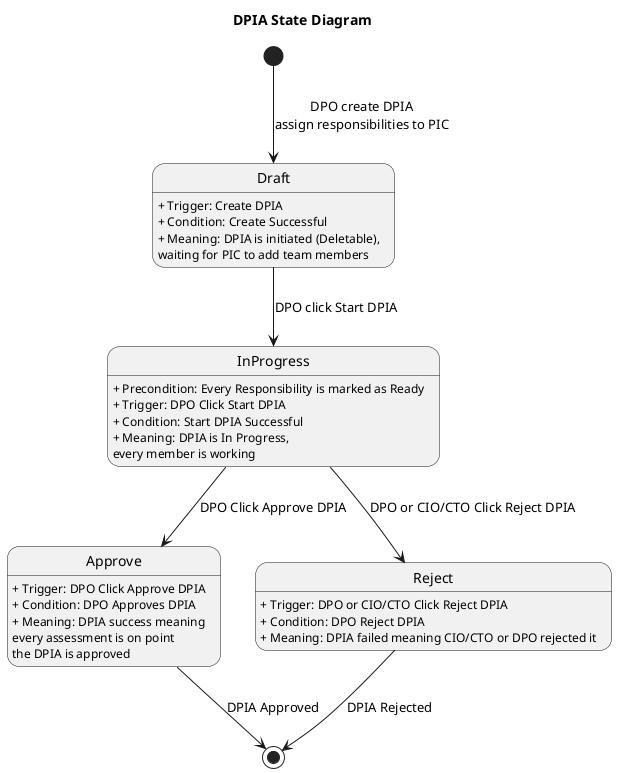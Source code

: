 @startuml
title DPIA State Diagram

[*] --> Draft : DPO create DPIA\nassign responsibilities to PIC
Draft --> InProgress : DPO click Start DPIA
InProgress --> Approve : DPO Click Approve DPIA
InProgress --> Reject : DPO or CIO/CTO Click Reject DPIA

Approve --> [*] : DPIA Approved
Reject --> [*] : DPIA Rejected

Draft : + Trigger: Create DPIA
Draft : + Condition: Create Successful
Draft : + Meaning: DPIA is initiated (Deletable),\nwaiting for PIC to add team members

InProgress : + Precondition: Every Responsibility is marked as Ready
InProgress : + Trigger: DPO Click Start DPIA
InProgress : + Condition: Start DPIA Successful
InProgress : + Meaning: DPIA is In Progress,\nevery member is working

Approve : + Trigger: DPO Click Approve DPIA
Approve : + Condition: DPO Approves DPIA
Approve : + Meaning: DPIA success meaning\nevery assessment is on point\nthe DPIA is approved

Reject : + Trigger: DPO or CIO/CTO Click Reject DPIA
Reject : + Condition: DPO Reject DPIA
Reject : + Meaning: DPIA failed meaning CIO/CTO or DPO rejected it

@enduml

